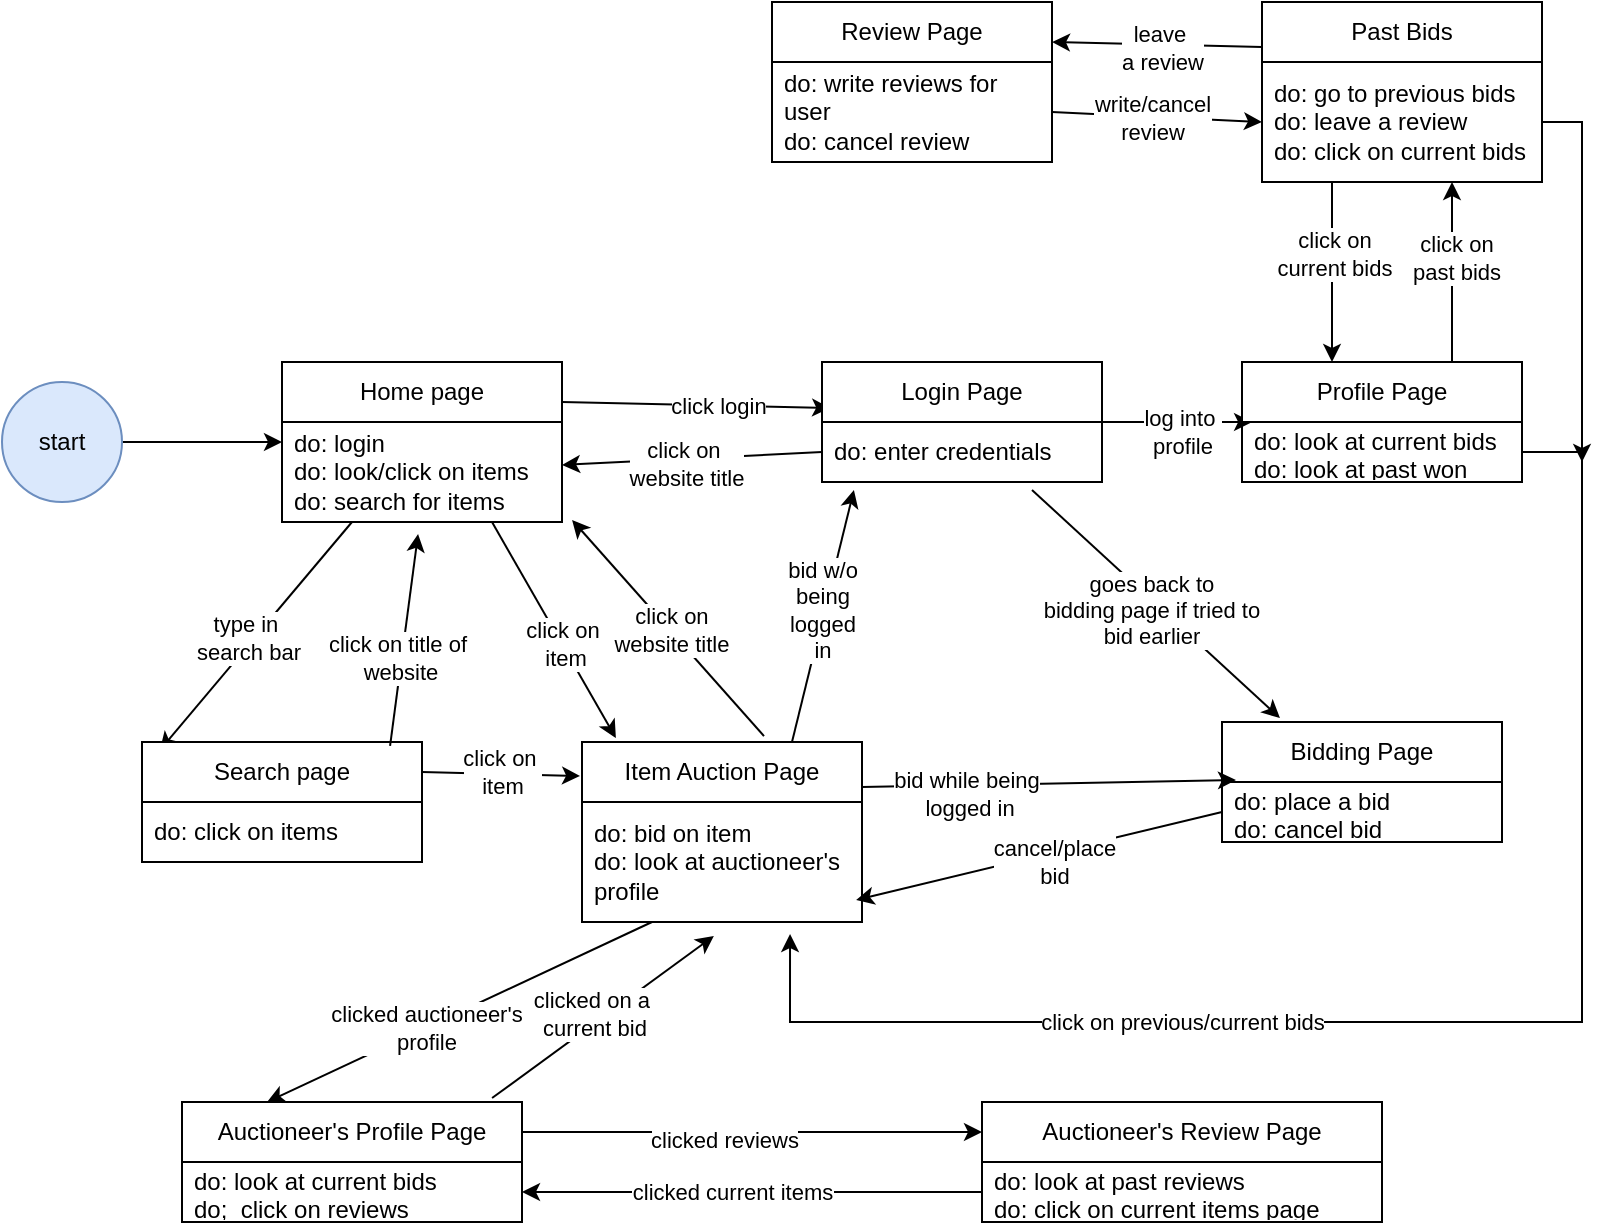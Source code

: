 <mxfile version="24.8.3">
  <diagram name="Page-1" id="1agGkvTVeX4yUtNEQBFE">
    <mxGraphModel dx="1050" dy="735" grid="1" gridSize="10" guides="1" tooltips="1" connect="1" arrows="1" fold="1" page="1" pageScale="1" pageWidth="850" pageHeight="1100" math="0" shadow="0">
      <root>
        <mxCell id="0" />
        <mxCell id="1" parent="0" />
        <mxCell id="4tzwzw1R5gHsPZP4VIoO-2" style="edgeStyle=orthogonalEdgeStyle;rounded=0;orthogonalLoop=1;jettySize=auto;html=1;exitX=1;exitY=0.5;exitDx=0;exitDy=0;" edge="1" parent="1" source="4tzwzw1R5gHsPZP4VIoO-1" target="4tzwzw1R5gHsPZP4VIoO-3">
          <mxGeometry relative="1" as="geometry">
            <mxPoint x="240" y="360" as="targetPoint" />
          </mxGeometry>
        </mxCell>
        <mxCell id="4tzwzw1R5gHsPZP4VIoO-1" value="start" style="ellipse;whiteSpace=wrap;html=1;aspect=fixed;fillColor=#dae8fc;strokeColor=#6c8ebf;" vertex="1" parent="1">
          <mxGeometry x="40" y="330" width="60" height="60" as="geometry" />
        </mxCell>
        <mxCell id="4tzwzw1R5gHsPZP4VIoO-29" style="edgeStyle=none;rounded=0;orthogonalLoop=1;jettySize=auto;html=1;exitX=0.25;exitY=1;exitDx=0;exitDy=0;entryX=0.064;entryY=0.067;entryDx=0;entryDy=0;entryPerimeter=0;" edge="1" parent="1" source="4tzwzw1R5gHsPZP4VIoO-3" target="4tzwzw1R5gHsPZP4VIoO-9">
          <mxGeometry relative="1" as="geometry" />
        </mxCell>
        <mxCell id="4tzwzw1R5gHsPZP4VIoO-31" value="&lt;div&gt;type in&amp;nbsp;&lt;/div&gt;&lt;div&gt;search bar&lt;/div&gt;" style="edgeLabel;html=1;align=center;verticalAlign=middle;resizable=0;points=[];" vertex="1" connectable="0" parent="4tzwzw1R5gHsPZP4VIoO-29">
          <mxGeometry x="0.046" y="-3" relative="1" as="geometry">
            <mxPoint as="offset" />
          </mxGeometry>
        </mxCell>
        <mxCell id="4tzwzw1R5gHsPZP4VIoO-30" style="edgeStyle=none;rounded=0;orthogonalLoop=1;jettySize=auto;html=1;exitX=0.75;exitY=1;exitDx=0;exitDy=0;entryX=0.121;entryY=-0.022;entryDx=0;entryDy=0;entryPerimeter=0;" edge="1" parent="1" source="4tzwzw1R5gHsPZP4VIoO-3" target="4tzwzw1R5gHsPZP4VIoO-11">
          <mxGeometry relative="1" as="geometry" />
        </mxCell>
        <mxCell id="4tzwzw1R5gHsPZP4VIoO-38" value="&lt;div&gt;click on&lt;/div&gt;&lt;div&gt;&amp;nbsp;item&lt;/div&gt;" style="edgeLabel;html=1;align=center;verticalAlign=middle;resizable=0;points=[];" vertex="1" connectable="0" parent="4tzwzw1R5gHsPZP4VIoO-30">
          <mxGeometry x="0.127" relative="1" as="geometry">
            <mxPoint as="offset" />
          </mxGeometry>
        </mxCell>
        <mxCell id="4tzwzw1R5gHsPZP4VIoO-41" style="edgeStyle=none;rounded=0;orthogonalLoop=1;jettySize=auto;html=1;exitX=1;exitY=0.25;exitDx=0;exitDy=0;entryX=0.029;entryY=0.383;entryDx=0;entryDy=0;entryPerimeter=0;" edge="1" parent="1" source="4tzwzw1R5gHsPZP4VIoO-3" target="4tzwzw1R5gHsPZP4VIoO-13">
          <mxGeometry relative="1" as="geometry" />
        </mxCell>
        <mxCell id="4tzwzw1R5gHsPZP4VIoO-42" value="click login" style="edgeLabel;html=1;align=center;verticalAlign=middle;resizable=0;points=[];" vertex="1" connectable="0" parent="4tzwzw1R5gHsPZP4VIoO-41">
          <mxGeometry x="0.164" relative="1" as="geometry">
            <mxPoint as="offset" />
          </mxGeometry>
        </mxCell>
        <mxCell id="4tzwzw1R5gHsPZP4VIoO-3" value="Home page" style="swimlane;fontStyle=0;childLayout=stackLayout;horizontal=1;startSize=30;horizontalStack=0;resizeParent=1;resizeParentMax=0;resizeLast=0;collapsible=1;marginBottom=0;whiteSpace=wrap;html=1;" vertex="1" parent="1">
          <mxGeometry x="180" y="320" width="140" height="80" as="geometry" />
        </mxCell>
        <mxCell id="4tzwzw1R5gHsPZP4VIoO-9" value="Search page" style="swimlane;fontStyle=0;childLayout=stackLayout;horizontal=1;startSize=30;horizontalStack=0;resizeParent=1;resizeParentMax=0;resizeLast=0;collapsible=1;marginBottom=0;whiteSpace=wrap;html=1;" vertex="1" parent="1">
          <mxGeometry x="110" y="510" width="140" height="60" as="geometry" />
        </mxCell>
        <mxCell id="4tzwzw1R5gHsPZP4VIoO-10" value="do: click on items" style="text;strokeColor=none;fillColor=none;align=left;verticalAlign=middle;spacingLeft=4;spacingRight=4;overflow=hidden;points=[[0,0.5],[1,0.5]];portConstraint=eastwest;rotatable=0;whiteSpace=wrap;html=1;" vertex="1" parent="4tzwzw1R5gHsPZP4VIoO-9">
          <mxGeometry y="30" width="140" height="30" as="geometry" />
        </mxCell>
        <mxCell id="4tzwzw1R5gHsPZP4VIoO-69" style="edgeStyle=none;rounded=0;orthogonalLoop=1;jettySize=auto;html=1;exitX=0.25;exitY=1;exitDx=0;exitDy=0;entryX=0.25;entryY=0;entryDx=0;entryDy=0;" edge="1" parent="1" source="4tzwzw1R5gHsPZP4VIoO-11" target="4tzwzw1R5gHsPZP4VIoO-17">
          <mxGeometry relative="1" as="geometry" />
        </mxCell>
        <mxCell id="4tzwzw1R5gHsPZP4VIoO-71" value="&lt;div&gt;clicked auctioneer&#39;s&lt;/div&gt;&lt;div&gt;profile&lt;br&gt;&lt;/div&gt;" style="edgeLabel;html=1;align=center;verticalAlign=middle;resizable=0;points=[];" vertex="1" connectable="0" parent="4tzwzw1R5gHsPZP4VIoO-69">
          <mxGeometry x="0.183" relative="1" as="geometry">
            <mxPoint as="offset" />
          </mxGeometry>
        </mxCell>
        <mxCell id="4tzwzw1R5gHsPZP4VIoO-11" value="Item Auction Page" style="swimlane;fontStyle=0;childLayout=stackLayout;horizontal=1;startSize=30;horizontalStack=0;resizeParent=1;resizeParentMax=0;resizeLast=0;collapsible=1;marginBottom=0;whiteSpace=wrap;html=1;" vertex="1" parent="1">
          <mxGeometry x="330" y="510" width="140" height="90" as="geometry" />
        </mxCell>
        <mxCell id="4tzwzw1R5gHsPZP4VIoO-12" value="&lt;div&gt;do: bid on item&lt;/div&gt;&lt;div&gt;do: look at auctioneer&#39;s profile&lt;br&gt;&lt;/div&gt;" style="text;strokeColor=none;fillColor=none;align=left;verticalAlign=middle;spacingLeft=4;spacingRight=4;overflow=hidden;points=[[0,0.5],[1,0.5]];portConstraint=eastwest;rotatable=0;whiteSpace=wrap;html=1;" vertex="1" parent="4tzwzw1R5gHsPZP4VIoO-11">
          <mxGeometry y="30" width="140" height="60" as="geometry" />
        </mxCell>
        <mxCell id="4tzwzw1R5gHsPZP4VIoO-45" style="edgeStyle=none;rounded=0;orthogonalLoop=1;jettySize=auto;html=1;exitX=1;exitY=0.5;exitDx=0;exitDy=0;entryX=0.036;entryY=0;entryDx=0;entryDy=0;entryPerimeter=0;" edge="1" parent="1" source="4tzwzw1R5gHsPZP4VIoO-13" target="4tzwzw1R5gHsPZP4VIoO-22">
          <mxGeometry relative="1" as="geometry" />
        </mxCell>
        <mxCell id="4tzwzw1R5gHsPZP4VIoO-48" value="&lt;div&gt;log into&amp;nbsp;&lt;/div&gt;&lt;div&gt;profile&lt;/div&gt;" style="edgeLabel;html=1;align=center;verticalAlign=middle;resizable=0;points=[];" vertex="1" connectable="0" parent="4tzwzw1R5gHsPZP4VIoO-45">
          <mxGeometry x="0.066" y="-5" relative="1" as="geometry">
            <mxPoint as="offset" />
          </mxGeometry>
        </mxCell>
        <mxCell id="4tzwzw1R5gHsPZP4VIoO-59" style="edgeStyle=none;rounded=0;orthogonalLoop=1;jettySize=auto;html=1;exitX=0.75;exitY=1.133;exitDx=0;exitDy=0;entryX=0.207;entryY=-0.033;entryDx=0;entryDy=0;entryPerimeter=0;exitPerimeter=0;" edge="1" parent="1" source="4tzwzw1R5gHsPZP4VIoO-14" target="4tzwzw1R5gHsPZP4VIoO-15">
          <mxGeometry relative="1" as="geometry" />
        </mxCell>
        <mxCell id="4tzwzw1R5gHsPZP4VIoO-62" value="&lt;div&gt;goes back to&amp;nbsp;&lt;/div&gt;&lt;div&gt;bidding page if tried to&amp;nbsp;&lt;/div&gt;&lt;div&gt;bid earlier&amp;nbsp; &lt;/div&gt;" style="edgeLabel;html=1;align=center;verticalAlign=middle;resizable=0;points=[];" vertex="1" connectable="0" parent="4tzwzw1R5gHsPZP4VIoO-59">
          <mxGeometry x="0.013" y="-3" relative="1" as="geometry">
            <mxPoint as="offset" />
          </mxGeometry>
        </mxCell>
        <mxCell id="4tzwzw1R5gHsPZP4VIoO-13" value="Login Page" style="swimlane;fontStyle=0;childLayout=stackLayout;horizontal=1;startSize=30;horizontalStack=0;resizeParent=1;resizeParentMax=0;resizeLast=0;collapsible=1;marginBottom=0;whiteSpace=wrap;html=1;" vertex="1" parent="1">
          <mxGeometry x="450" y="320" width="140" height="60" as="geometry" />
        </mxCell>
        <mxCell id="4tzwzw1R5gHsPZP4VIoO-14" value="do: enter credentials" style="text;strokeColor=none;fillColor=none;align=left;verticalAlign=middle;spacingLeft=4;spacingRight=4;overflow=hidden;points=[[0,0.5],[1,0.5]];portConstraint=eastwest;rotatable=0;whiteSpace=wrap;html=1;" vertex="1" parent="4tzwzw1R5gHsPZP4VIoO-13">
          <mxGeometry y="30" width="140" height="30" as="geometry" />
        </mxCell>
        <mxCell id="4tzwzw1R5gHsPZP4VIoO-15" value="Bidding Page" style="swimlane;fontStyle=0;childLayout=stackLayout;horizontal=1;startSize=30;horizontalStack=0;resizeParent=1;resizeParentMax=0;resizeLast=0;collapsible=1;marginBottom=0;whiteSpace=wrap;html=1;" vertex="1" parent="1">
          <mxGeometry x="650" y="500" width="140" height="60" as="geometry" />
        </mxCell>
        <mxCell id="4tzwzw1R5gHsPZP4VIoO-16" value="&lt;div&gt;do: place a bid&lt;/div&gt;&lt;div&gt;do: cancel bid&lt;br&gt;&lt;/div&gt;" style="text;strokeColor=none;fillColor=none;align=left;verticalAlign=middle;spacingLeft=4;spacingRight=4;overflow=hidden;points=[[0,0.5],[1,0.5]];portConstraint=eastwest;rotatable=0;whiteSpace=wrap;html=1;" vertex="1" parent="4tzwzw1R5gHsPZP4VIoO-15">
          <mxGeometry y="30" width="140" height="30" as="geometry" />
        </mxCell>
        <mxCell id="4tzwzw1R5gHsPZP4VIoO-73" style="edgeStyle=none;rounded=0;orthogonalLoop=1;jettySize=auto;html=1;exitX=1;exitY=0.25;exitDx=0;exitDy=0;entryX=0;entryY=0.25;entryDx=0;entryDy=0;" edge="1" parent="1" source="4tzwzw1R5gHsPZP4VIoO-17" target="4tzwzw1R5gHsPZP4VIoO-19">
          <mxGeometry relative="1" as="geometry" />
        </mxCell>
        <mxCell id="4tzwzw1R5gHsPZP4VIoO-74" value="clicked reviews" style="edgeLabel;html=1;align=center;verticalAlign=middle;resizable=0;points=[];" vertex="1" connectable="0" parent="4tzwzw1R5gHsPZP4VIoO-73">
          <mxGeometry x="-0.122" y="-4" relative="1" as="geometry">
            <mxPoint as="offset" />
          </mxGeometry>
        </mxCell>
        <mxCell id="4tzwzw1R5gHsPZP4VIoO-17" value="Auctioneer&#39;s Profile Page" style="swimlane;fontStyle=0;childLayout=stackLayout;horizontal=1;startSize=30;horizontalStack=0;resizeParent=1;resizeParentMax=0;resizeLast=0;collapsible=1;marginBottom=0;whiteSpace=wrap;html=1;" vertex="1" parent="1">
          <mxGeometry x="130" y="690" width="170" height="60" as="geometry" />
        </mxCell>
        <mxCell id="4tzwzw1R5gHsPZP4VIoO-18" value="&lt;div&gt;do: look at current bids&lt;/div&gt;&lt;div&gt;do;&amp;nbsp; click on reviews&lt;br&gt;&lt;/div&gt;" style="text;strokeColor=none;fillColor=none;align=left;verticalAlign=middle;spacingLeft=4;spacingRight=4;overflow=hidden;points=[[0,0.5],[1,0.5]];portConstraint=eastwest;rotatable=0;whiteSpace=wrap;html=1;" vertex="1" parent="4tzwzw1R5gHsPZP4VIoO-17">
          <mxGeometry y="30" width="170" height="30" as="geometry" />
        </mxCell>
        <mxCell id="4tzwzw1R5gHsPZP4VIoO-75" style="edgeStyle=none;rounded=0;orthogonalLoop=1;jettySize=auto;html=1;exitX=0;exitY=0.75;exitDx=0;exitDy=0;entryX=1;entryY=0.5;entryDx=0;entryDy=0;" edge="1" parent="1" source="4tzwzw1R5gHsPZP4VIoO-19" target="4tzwzw1R5gHsPZP4VIoO-18">
          <mxGeometry relative="1" as="geometry" />
        </mxCell>
        <mxCell id="4tzwzw1R5gHsPZP4VIoO-76" value="clicked current items" style="edgeLabel;html=1;align=center;verticalAlign=middle;resizable=0;points=[];" vertex="1" connectable="0" parent="4tzwzw1R5gHsPZP4VIoO-75">
          <mxGeometry x="0.087" relative="1" as="geometry">
            <mxPoint as="offset" />
          </mxGeometry>
        </mxCell>
        <mxCell id="4tzwzw1R5gHsPZP4VIoO-19" value="Auctioneer&#39;s Review Page" style="swimlane;fontStyle=0;childLayout=stackLayout;horizontal=1;startSize=30;horizontalStack=0;resizeParent=1;resizeParentMax=0;resizeLast=0;collapsible=1;marginBottom=0;whiteSpace=wrap;html=1;" vertex="1" parent="1">
          <mxGeometry x="530" y="690" width="200" height="60" as="geometry" />
        </mxCell>
        <mxCell id="4tzwzw1R5gHsPZP4VIoO-20" value="&lt;div&gt;do: look at past reviews&lt;/div&gt;&lt;div&gt;do: click on current items page&lt;br&gt;&lt;/div&gt;" style="text;strokeColor=none;fillColor=none;align=left;verticalAlign=middle;spacingLeft=4;spacingRight=4;overflow=hidden;points=[[0,0.5],[1,0.5]];portConstraint=eastwest;rotatable=0;whiteSpace=wrap;html=1;" vertex="1" parent="4tzwzw1R5gHsPZP4VIoO-19">
          <mxGeometry y="30" width="200" height="30" as="geometry" />
        </mxCell>
        <mxCell id="4tzwzw1R5gHsPZP4VIoO-78" style="edgeStyle=none;rounded=0;orthogonalLoop=1;jettySize=auto;html=1;exitX=1;exitY=0.75;exitDx=0;exitDy=0;entryX=0.743;entryY=1.1;entryDx=0;entryDy=0;entryPerimeter=0;" edge="1" parent="1" source="4tzwzw1R5gHsPZP4VIoO-21" target="4tzwzw1R5gHsPZP4VIoO-12">
          <mxGeometry relative="1" as="geometry">
            <mxPoint x="430" y="630" as="targetPoint" />
            <Array as="points">
              <mxPoint x="830" y="365" />
              <mxPoint x="830" y="650" />
              <mxPoint x="434" y="650" />
            </Array>
          </mxGeometry>
        </mxCell>
        <mxCell id="4tzwzw1R5gHsPZP4VIoO-80" value="click on previous/current bids" style="edgeLabel;html=1;align=center;verticalAlign=middle;resizable=0;points=[];" vertex="1" connectable="0" parent="4tzwzw1R5gHsPZP4VIoO-78">
          <mxGeometry x="0.33" y="6" relative="1" as="geometry">
            <mxPoint x="-13" y="-6" as="offset" />
          </mxGeometry>
        </mxCell>
        <mxCell id="4tzwzw1R5gHsPZP4VIoO-21" value="Profile Page" style="swimlane;fontStyle=0;childLayout=stackLayout;horizontal=1;startSize=30;horizontalStack=0;resizeParent=1;resizeParentMax=0;resizeLast=0;collapsible=1;marginBottom=0;whiteSpace=wrap;html=1;" vertex="1" parent="1">
          <mxGeometry x="660" y="320" width="140" height="60" as="geometry" />
        </mxCell>
        <mxCell id="4tzwzw1R5gHsPZP4VIoO-22" value="&lt;div&gt;do: look at current bids&lt;/div&gt;&lt;div&gt;do: look at past won bids&lt;br&gt;&lt;/div&gt;" style="text;strokeColor=none;fillColor=none;align=left;verticalAlign=middle;spacingLeft=4;spacingRight=4;overflow=hidden;points=[[0,0.5],[1,0.5]];portConstraint=eastwest;rotatable=0;whiteSpace=wrap;html=1;" vertex="1" parent="4tzwzw1R5gHsPZP4VIoO-21">
          <mxGeometry y="30" width="140" height="30" as="geometry" />
        </mxCell>
        <mxCell id="4tzwzw1R5gHsPZP4VIoO-23" value="Review Page" style="swimlane;fontStyle=0;childLayout=stackLayout;horizontal=1;startSize=30;horizontalStack=0;resizeParent=1;resizeParentMax=0;resizeLast=0;collapsible=1;marginBottom=0;whiteSpace=wrap;html=1;" vertex="1" parent="1">
          <mxGeometry x="425" y="140" width="140" height="80" as="geometry" />
        </mxCell>
        <mxCell id="4tzwzw1R5gHsPZP4VIoO-24" value="&lt;div&gt;do: write reviews for user&lt;/div&gt;&lt;div&gt;do: cancel review &lt;br&gt;&lt;/div&gt;" style="text;strokeColor=none;fillColor=none;align=left;verticalAlign=middle;spacingLeft=4;spacingRight=4;overflow=hidden;points=[[0,0.5],[1,0.5]];portConstraint=eastwest;rotatable=0;whiteSpace=wrap;html=1;" vertex="1" parent="4tzwzw1R5gHsPZP4VIoO-23">
          <mxGeometry y="30" width="140" height="50" as="geometry" />
        </mxCell>
        <mxCell id="4tzwzw1R5gHsPZP4VIoO-50" style="edgeStyle=none;rounded=0;orthogonalLoop=1;jettySize=auto;html=1;exitX=0;exitY=0.25;exitDx=0;exitDy=0;entryX=1;entryY=0.25;entryDx=0;entryDy=0;" edge="1" parent="1" source="4tzwzw1R5gHsPZP4VIoO-25" target="4tzwzw1R5gHsPZP4VIoO-23">
          <mxGeometry relative="1" as="geometry" />
        </mxCell>
        <mxCell id="4tzwzw1R5gHsPZP4VIoO-55" value="&lt;div&gt;leave&amp;nbsp;&lt;/div&gt;&lt;div&gt;a review&lt;/div&gt;" style="edgeLabel;html=1;align=center;verticalAlign=middle;resizable=0;points=[];" vertex="1" connectable="0" parent="4tzwzw1R5gHsPZP4VIoO-50">
          <mxGeometry x="0.39" y="2" relative="1" as="geometry">
            <mxPoint x="23" as="offset" />
          </mxGeometry>
        </mxCell>
        <mxCell id="4tzwzw1R5gHsPZP4VIoO-25" value="Past Bids" style="swimlane;fontStyle=0;childLayout=stackLayout;horizontal=1;startSize=30;horizontalStack=0;resizeParent=1;resizeParentMax=0;resizeLast=0;collapsible=1;marginBottom=0;whiteSpace=wrap;html=1;" vertex="1" parent="1">
          <mxGeometry x="670" y="140" width="140" height="90" as="geometry" />
        </mxCell>
        <mxCell id="4tzwzw1R5gHsPZP4VIoO-79" style="edgeStyle=none;rounded=0;orthogonalLoop=1;jettySize=auto;html=1;exitX=1;exitY=0.5;exitDx=0;exitDy=0;" edge="1" parent="4tzwzw1R5gHsPZP4VIoO-25" source="4tzwzw1R5gHsPZP4VIoO-26">
          <mxGeometry relative="1" as="geometry">
            <mxPoint x="160" y="230" as="targetPoint" />
            <Array as="points">
              <mxPoint x="160" y="60" />
            </Array>
          </mxGeometry>
        </mxCell>
        <mxCell id="4tzwzw1R5gHsPZP4VIoO-26" value="&lt;div&gt;do: go to previous bids&lt;/div&gt;&lt;div&gt;do: leave a review&lt;/div&gt;&lt;div&gt;do: click on current bids&lt;br&gt;&lt;/div&gt;" style="text;strokeColor=none;fillColor=none;align=left;verticalAlign=middle;spacingLeft=4;spacingRight=4;overflow=hidden;points=[[0,0.5],[1,0.5]];portConstraint=eastwest;rotatable=0;whiteSpace=wrap;html=1;" vertex="1" parent="4tzwzw1R5gHsPZP4VIoO-25">
          <mxGeometry y="30" width="140" height="60" as="geometry" />
        </mxCell>
        <mxCell id="4tzwzw1R5gHsPZP4VIoO-4" value="&lt;div&gt;do: login&lt;/div&gt;&lt;div&gt;do: look/click on items&lt;/div&gt;&lt;div&gt;do: search for items&lt;br&gt;&lt;/div&gt;" style="text;strokeColor=none;fillColor=none;align=left;verticalAlign=middle;spacingLeft=4;spacingRight=4;overflow=hidden;points=[[0,0.5],[1,0.5]];portConstraint=eastwest;rotatable=0;whiteSpace=wrap;html=1;" vertex="1" parent="1">
          <mxGeometry x="180" y="350" width="140" height="50" as="geometry" />
        </mxCell>
        <mxCell id="4tzwzw1R5gHsPZP4VIoO-33" style="edgeStyle=none;rounded=0;orthogonalLoop=1;jettySize=auto;html=1;exitX=0.886;exitY=0.033;exitDx=0;exitDy=0;entryX=0.486;entryY=1.12;entryDx=0;entryDy=0;entryPerimeter=0;exitPerimeter=0;" edge="1" parent="1" source="4tzwzw1R5gHsPZP4VIoO-9" target="4tzwzw1R5gHsPZP4VIoO-4">
          <mxGeometry relative="1" as="geometry" />
        </mxCell>
        <mxCell id="4tzwzw1R5gHsPZP4VIoO-35" value="&lt;div&gt;click on title of&amp;nbsp;&lt;/div&gt;&lt;div&gt;website&lt;/div&gt;" style="edgeLabel;html=1;align=center;verticalAlign=middle;resizable=0;points=[];" vertex="1" connectable="0" parent="4tzwzw1R5gHsPZP4VIoO-33">
          <mxGeometry x="-0.18" y="1" relative="1" as="geometry">
            <mxPoint as="offset" />
          </mxGeometry>
        </mxCell>
        <mxCell id="4tzwzw1R5gHsPZP4VIoO-37" style="edgeStyle=none;rounded=0;orthogonalLoop=1;jettySize=auto;html=1;exitX=0.65;exitY=-0.033;exitDx=0;exitDy=0;entryX=1.036;entryY=0.98;entryDx=0;entryDy=0;entryPerimeter=0;exitPerimeter=0;" edge="1" parent="1" source="4tzwzw1R5gHsPZP4VIoO-11" target="4tzwzw1R5gHsPZP4VIoO-4">
          <mxGeometry relative="1" as="geometry" />
        </mxCell>
        <mxCell id="4tzwzw1R5gHsPZP4VIoO-39" value="&lt;div&gt;click on&amp;nbsp;&lt;/div&gt;&lt;div&gt;website title&amp;nbsp; &lt;/div&gt;" style="edgeLabel;html=1;align=center;verticalAlign=middle;resizable=0;points=[];" vertex="1" connectable="0" parent="4tzwzw1R5gHsPZP4VIoO-37">
          <mxGeometry x="-0.031" y="-2" relative="1" as="geometry">
            <mxPoint as="offset" />
          </mxGeometry>
        </mxCell>
        <mxCell id="4tzwzw1R5gHsPZP4VIoO-43" style="edgeStyle=none;rounded=0;orthogonalLoop=1;jettySize=auto;html=1;exitX=0;exitY=0.5;exitDx=0;exitDy=0;" edge="1" parent="1" source="4tzwzw1R5gHsPZP4VIoO-14" target="4tzwzw1R5gHsPZP4VIoO-4">
          <mxGeometry relative="1" as="geometry" />
        </mxCell>
        <mxCell id="4tzwzw1R5gHsPZP4VIoO-44" value="&lt;div&gt;click on&amp;nbsp;&lt;/div&gt;&lt;div&gt;website title&lt;/div&gt;" style="edgeLabel;html=1;align=center;verticalAlign=middle;resizable=0;points=[];" vertex="1" connectable="0" parent="4tzwzw1R5gHsPZP4VIoO-43">
          <mxGeometry x="0.047" y="2" relative="1" as="geometry">
            <mxPoint as="offset" />
          </mxGeometry>
        </mxCell>
        <mxCell id="4tzwzw1R5gHsPZP4VIoO-49" style="edgeStyle=none;rounded=0;orthogonalLoop=1;jettySize=auto;html=1;exitX=0.25;exitY=1;exitDx=0;exitDy=0;" edge="1" parent="1" source="4tzwzw1R5gHsPZP4VIoO-25">
          <mxGeometry relative="1" as="geometry">
            <mxPoint x="705" y="320" as="targetPoint" />
          </mxGeometry>
        </mxCell>
        <mxCell id="4tzwzw1R5gHsPZP4VIoO-53" value="&lt;div&gt;click on &lt;br&gt;&lt;/div&gt;&lt;div&gt;current bids&lt;br&gt;&lt;/div&gt;" style="edgeLabel;html=1;align=center;verticalAlign=middle;resizable=0;points=[];" vertex="1" connectable="0" parent="4tzwzw1R5gHsPZP4VIoO-49">
          <mxGeometry x="-0.2" y="1" relative="1" as="geometry">
            <mxPoint as="offset" />
          </mxGeometry>
        </mxCell>
        <mxCell id="4tzwzw1R5gHsPZP4VIoO-52" style="edgeStyle=none;rounded=0;orthogonalLoop=1;jettySize=auto;html=1;exitX=0.75;exitY=0;exitDx=0;exitDy=0;" edge="1" parent="1" source="4tzwzw1R5gHsPZP4VIoO-21">
          <mxGeometry relative="1" as="geometry">
            <mxPoint x="765" y="320" as="sourcePoint" />
            <mxPoint x="765" y="230" as="targetPoint" />
          </mxGeometry>
        </mxCell>
        <mxCell id="4tzwzw1R5gHsPZP4VIoO-54" value="&lt;div&gt;click on&lt;/div&gt;&lt;div&gt;past bids&lt;br&gt;&lt;/div&gt;" style="edgeLabel;html=1;align=center;verticalAlign=middle;resizable=0;points=[];" vertex="1" connectable="0" parent="4tzwzw1R5gHsPZP4VIoO-52">
          <mxGeometry x="0.156" y="-2" relative="1" as="geometry">
            <mxPoint as="offset" />
          </mxGeometry>
        </mxCell>
        <mxCell id="4tzwzw1R5gHsPZP4VIoO-56" style="edgeStyle=none;rounded=0;orthogonalLoop=1;jettySize=auto;html=1;exitX=1;exitY=0.5;exitDx=0;exitDy=0;entryX=0;entryY=0.5;entryDx=0;entryDy=0;" edge="1" parent="1" source="4tzwzw1R5gHsPZP4VIoO-24" target="4tzwzw1R5gHsPZP4VIoO-26">
          <mxGeometry relative="1" as="geometry" />
        </mxCell>
        <mxCell id="4tzwzw1R5gHsPZP4VIoO-57" value="&lt;div&gt;write/cancel&lt;/div&gt;&lt;div&gt;review&lt;br&gt;&lt;/div&gt;" style="edgeLabel;html=1;align=center;verticalAlign=middle;resizable=0;points=[];" vertex="1" connectable="0" parent="4tzwzw1R5gHsPZP4VIoO-56">
          <mxGeometry x="-0.048" relative="1" as="geometry">
            <mxPoint as="offset" />
          </mxGeometry>
        </mxCell>
        <mxCell id="4tzwzw1R5gHsPZP4VIoO-58" style="edgeStyle=none;rounded=0;orthogonalLoop=1;jettySize=auto;html=1;exitX=0.75;exitY=0;exitDx=0;exitDy=0;entryX=0.114;entryY=1.133;entryDx=0;entryDy=0;entryPerimeter=0;" edge="1" parent="1" source="4tzwzw1R5gHsPZP4VIoO-11" target="4tzwzw1R5gHsPZP4VIoO-14">
          <mxGeometry relative="1" as="geometry" />
        </mxCell>
        <mxCell id="4tzwzw1R5gHsPZP4VIoO-60" value="&lt;div&gt;bid w/o&lt;/div&gt;&lt;div&gt;being&lt;/div&gt;&lt;div&gt;logged&lt;/div&gt;&lt;div&gt;in&lt;br&gt;&lt;/div&gt;" style="edgeLabel;html=1;align=center;verticalAlign=middle;resizable=0;points=[];" vertex="1" connectable="0" parent="4tzwzw1R5gHsPZP4VIoO-58">
          <mxGeometry x="0.043" y="1" relative="1" as="geometry">
            <mxPoint as="offset" />
          </mxGeometry>
        </mxCell>
        <mxCell id="4tzwzw1R5gHsPZP4VIoO-63" style="edgeStyle=none;rounded=0;orthogonalLoop=1;jettySize=auto;html=1;exitX=1;exitY=0.25;exitDx=0;exitDy=0;entryX=0.05;entryY=-0.033;entryDx=0;entryDy=0;entryPerimeter=0;" edge="1" parent="1" source="4tzwzw1R5gHsPZP4VIoO-11" target="4tzwzw1R5gHsPZP4VIoO-16">
          <mxGeometry relative="1" as="geometry" />
        </mxCell>
        <mxCell id="4tzwzw1R5gHsPZP4VIoO-65" value="&lt;div&gt;bid while being&lt;/div&gt;&lt;div&gt;&amp;nbsp;logged in&lt;br&gt;&lt;/div&gt;" style="edgeLabel;html=1;align=center;verticalAlign=middle;resizable=0;points=[];" vertex="1" connectable="0" parent="4tzwzw1R5gHsPZP4VIoO-63">
          <mxGeometry x="-0.445" y="-4" relative="1" as="geometry">
            <mxPoint as="offset" />
          </mxGeometry>
        </mxCell>
        <mxCell id="4tzwzw1R5gHsPZP4VIoO-64" style="edgeStyle=none;rounded=0;orthogonalLoop=1;jettySize=auto;html=1;exitX=0;exitY=0.5;exitDx=0;exitDy=0;entryX=0.979;entryY=0.817;entryDx=0;entryDy=0;entryPerimeter=0;" edge="1" parent="1" source="4tzwzw1R5gHsPZP4VIoO-16" target="4tzwzw1R5gHsPZP4VIoO-12">
          <mxGeometry relative="1" as="geometry" />
        </mxCell>
        <mxCell id="4tzwzw1R5gHsPZP4VIoO-66" value="&lt;div&gt;cancel/place &lt;br&gt;&lt;/div&gt;&lt;div&gt;bid&lt;br&gt;&lt;/div&gt;" style="edgeLabel;html=1;align=center;verticalAlign=middle;resizable=0;points=[];" vertex="1" connectable="0" parent="4tzwzw1R5gHsPZP4VIoO-64">
          <mxGeometry x="-0.25" y="-2" relative="1" as="geometry">
            <mxPoint x="-15" y="10" as="offset" />
          </mxGeometry>
        </mxCell>
        <mxCell id="4tzwzw1R5gHsPZP4VIoO-67" style="edgeStyle=none;rounded=0;orthogonalLoop=1;jettySize=auto;html=1;exitX=1;exitY=0.25;exitDx=0;exitDy=0;entryX=-0.007;entryY=0.189;entryDx=0;entryDy=0;entryPerimeter=0;" edge="1" parent="1" source="4tzwzw1R5gHsPZP4VIoO-9" target="4tzwzw1R5gHsPZP4VIoO-11">
          <mxGeometry relative="1" as="geometry" />
        </mxCell>
        <mxCell id="4tzwzw1R5gHsPZP4VIoO-68" value="&lt;div&gt;click on&amp;nbsp;&lt;/div&gt;&lt;div&gt;item&lt;/div&gt;" style="edgeLabel;html=1;align=center;verticalAlign=middle;resizable=0;points=[];" vertex="1" connectable="0" parent="4tzwzw1R5gHsPZP4VIoO-67">
          <mxGeometry x="-0.368" y="1" relative="1" as="geometry">
            <mxPoint x="15" as="offset" />
          </mxGeometry>
        </mxCell>
        <mxCell id="4tzwzw1R5gHsPZP4VIoO-70" style="edgeStyle=none;rounded=0;orthogonalLoop=1;jettySize=auto;html=1;exitX=0.912;exitY=-0.033;exitDx=0;exitDy=0;entryX=0.471;entryY=1.117;entryDx=0;entryDy=0;entryPerimeter=0;exitPerimeter=0;" edge="1" parent="1" source="4tzwzw1R5gHsPZP4VIoO-17" target="4tzwzw1R5gHsPZP4VIoO-12">
          <mxGeometry relative="1" as="geometry" />
        </mxCell>
        <mxCell id="4tzwzw1R5gHsPZP4VIoO-72" value="&lt;div&gt;clicked on a&amp;nbsp;&lt;/div&gt;&lt;div&gt;current bid&lt;br&gt;&lt;/div&gt;" style="edgeLabel;html=1;align=center;verticalAlign=middle;resizable=0;points=[];" vertex="1" connectable="0" parent="4tzwzw1R5gHsPZP4VIoO-70">
          <mxGeometry x="-0.031" y="5" relative="1" as="geometry">
            <mxPoint y="1" as="offset" />
          </mxGeometry>
        </mxCell>
      </root>
    </mxGraphModel>
  </diagram>
</mxfile>
